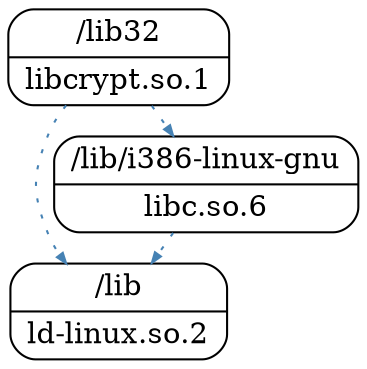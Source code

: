 digraph g {
    graph [ranksep=0.2 nodesep=0.1];


    "/lib/ld-linux.so.2" [shape="Mrecord" label="{/lib|ld-linux.so.2}"];
    "/lib32/libcrypt.so.1" [shape="Mrecord" label="{/lib32|libcrypt.so.1}"];
    "/lib/i386-linux-gnu/libc.so.6" [shape="Mrecord" label="{/lib/i386-linux-gnu|libc.so.6}"];
    "/lib32/libcrypt.so.1" -> "/lib/i386-linux-gnu/libc.so.6" [color="steelblue" style=dotted arrowsize=0.5];
    "/lib/i386-linux-gnu/libc.so.6" -> "/lib/ld-linux.so.2" [color="steelblue" style=dotted arrowsize=0.5];
    "/lib32/libcrypt.so.1" -> "/lib/ld-linux.so.2" [color="steelblue" style=dotted arrowsize=0.5];
}

@

# make a graph of the ldd info as dot graph, example:
# python ldd2dot.py /lib64/libcups.so.2 > libcups.dot
import os
import re
import sys
from subprocess import Popen, PIPE

MAXDEPTH = 10


def ldd(depth, tl, nodes, deps):
   if depth >= MAXDEPTH:
      return
   proc = Popen(['ldd', tl], stdout=PIPE)
   stdo, stde = proc.communicate()
   for line in stdo.split("\n"):
      m1 = re.search(r"[ \t]+(.*)[ \t]+=>[ \t]*(.*)[ \t]+\(.*\)", line)
      m2 = re.search(r"[ \t]+(.*)[ \t]+\(.*\)", line)
      s = ""
      if m1:
         if m1.group(2):
            s = m1.group(2)
         else:
            s = m1.group(1)
      elif m2:
         s = m2.group(1)
      item = (tl, s)
      if s.startswith("/"):
         if s not in nodes:
            nodes.add(s)
         if item not in deps:
            deps.append(item)
            ldd(depth + 1, s, nodes, deps)


tl = sys.argv[1]
nodes = set([tl])
deps = []
ldd(1, tl, nodes, deps)
print("""\
digraph g {
    graph [ranksep=0.2 nodesep=0.1];

""")
for node in nodes:
   print('    "%s" [shape="Mrecord" label="{%s|%s}"];' % (
      node, os.path.dirname(node), os.path.basename(node)))
for tl, ch in deps:
   print(
      '    "%s" -> "%s" '
      '[color="steelblue" style=dotted arrowsize=0.5];' % (
      tl, ch))
print("}")

